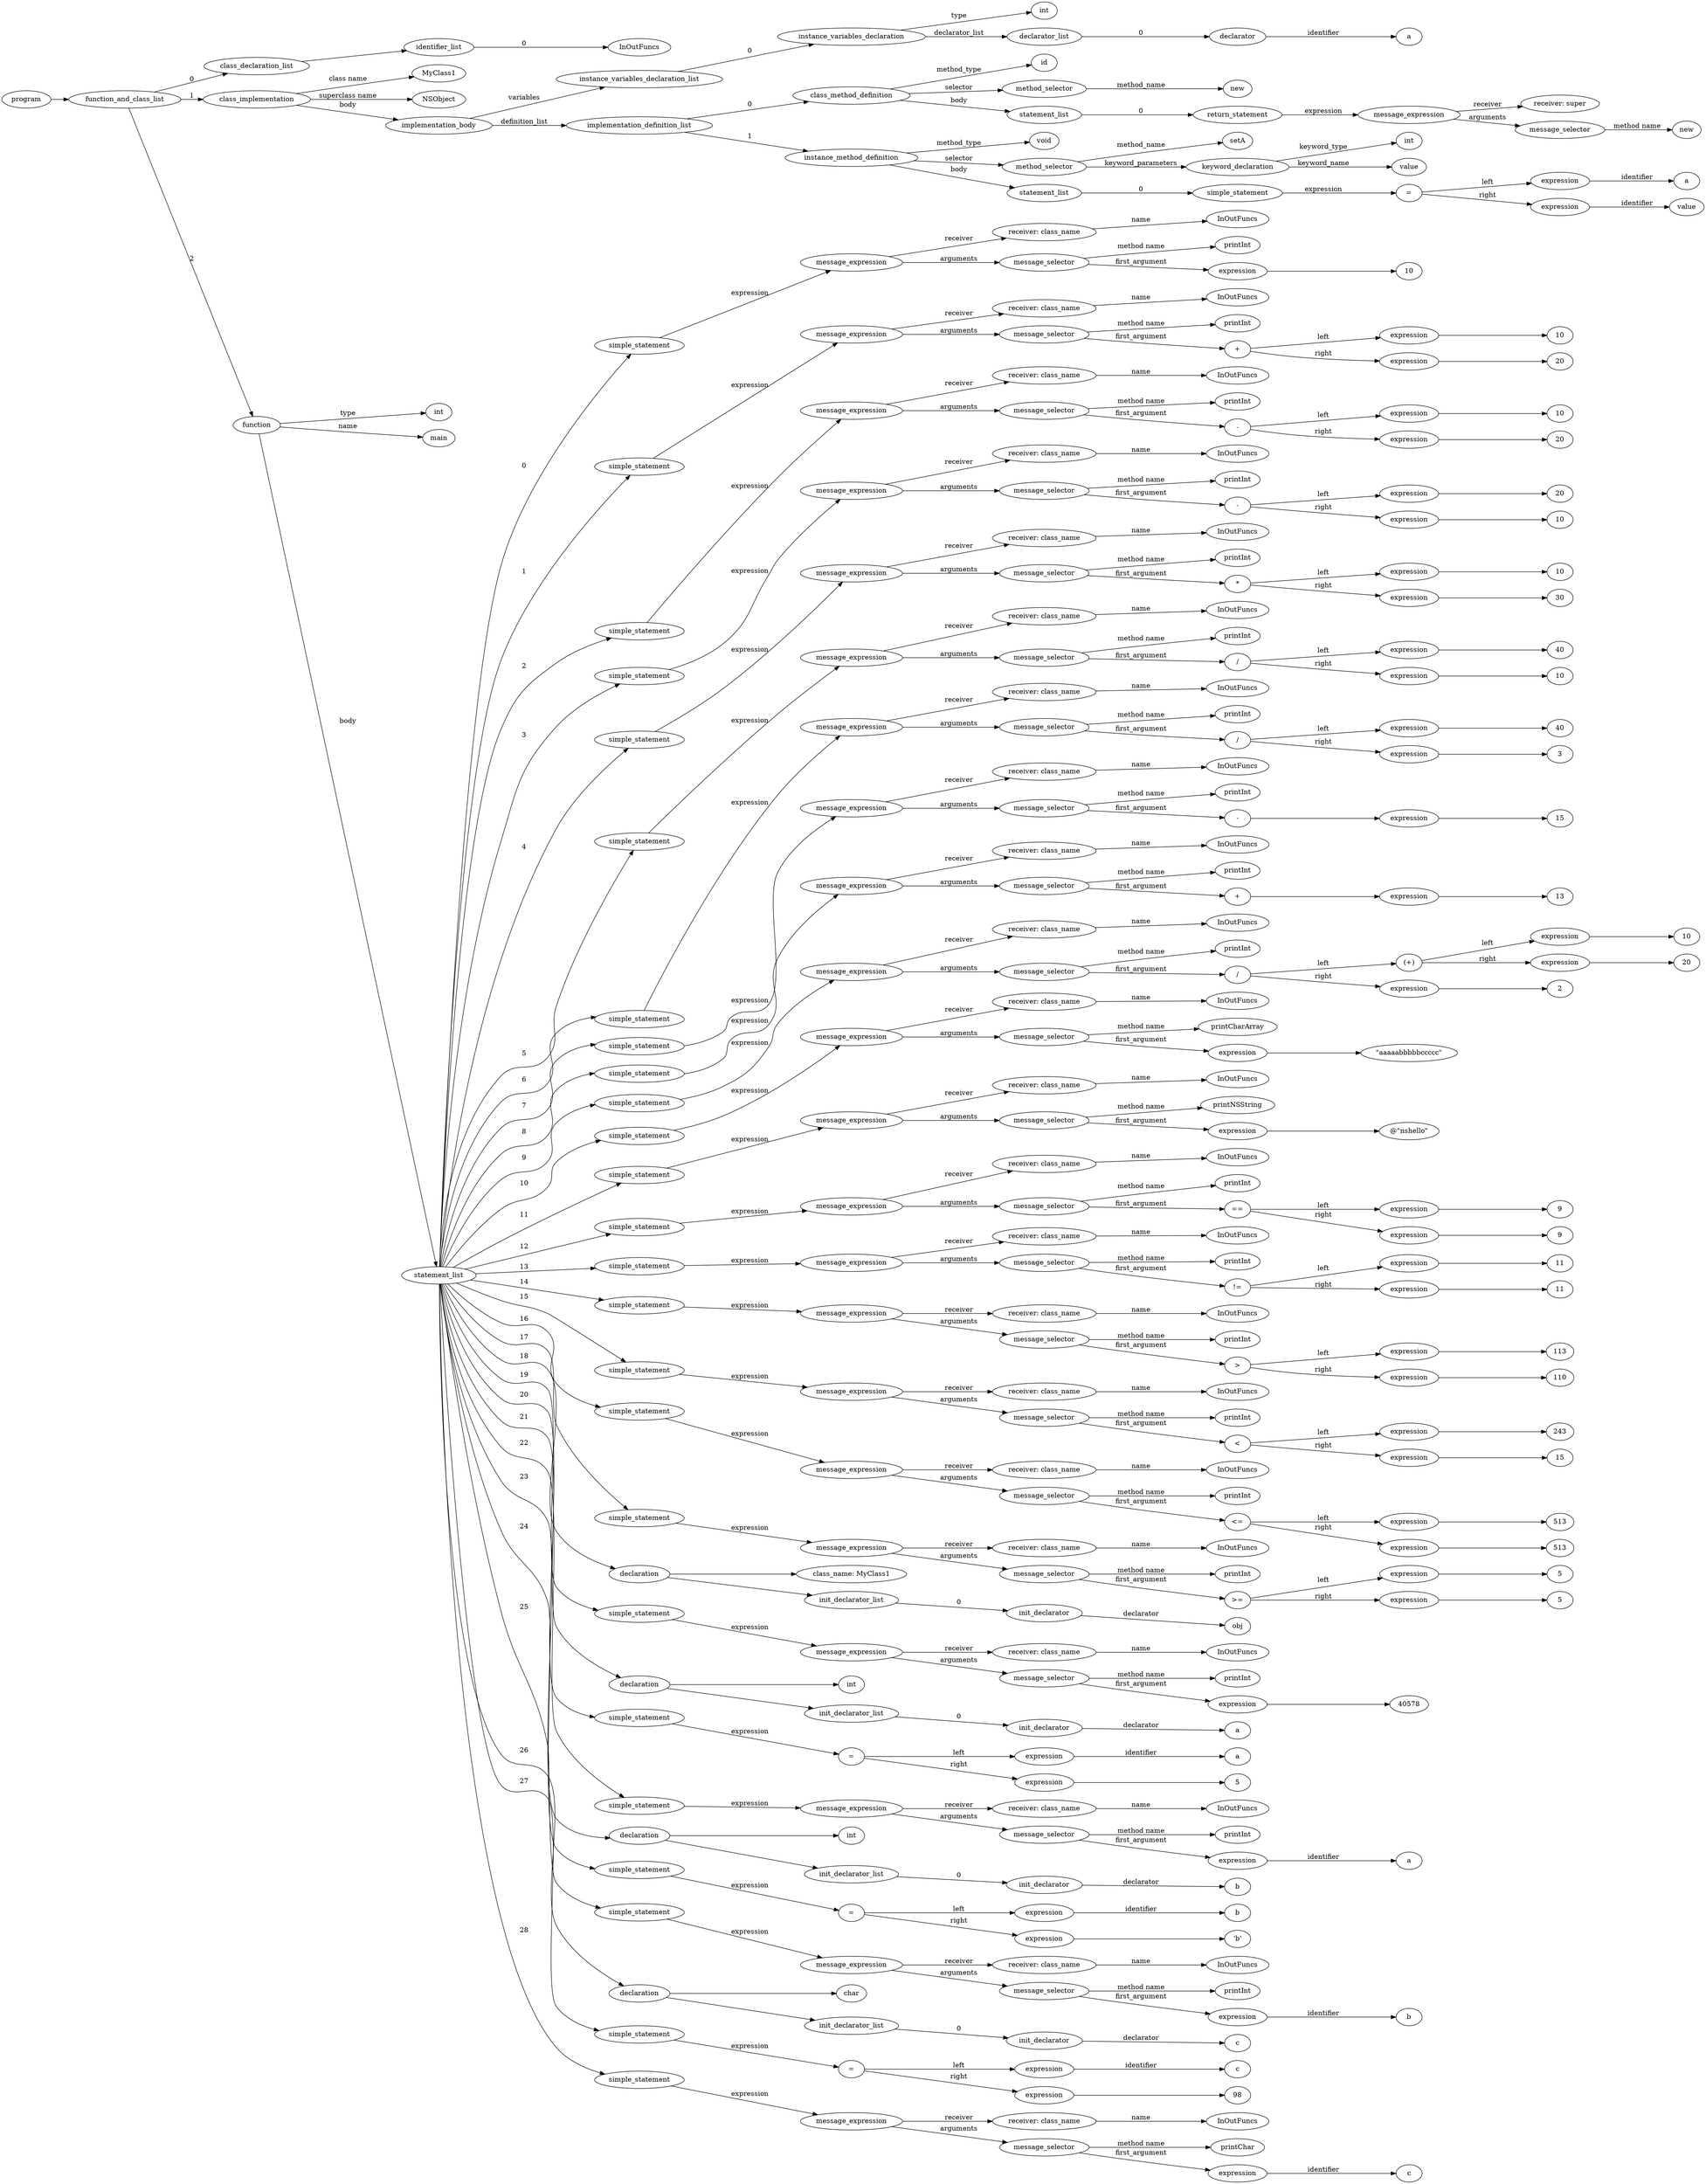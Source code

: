digraph ObjectiveC { rankdir="LR";
236[label="program"];
236->2;
2[label="function_and_class_list"];
2->1[label="0"];
1[label="class_declaration_list"];
1->0;
0[label="identifier_list"];
0.0 [label="InOutFuncs"];
0->0.0 [label="0"];
2->28[label="1"];
28[label="class_implementation"];
28.1 [label="MyClass1"];
28->28.1 [label="class name"];
28.2 [label="NSObject"];
28->28.2 [label="superclass name"];
28->27[label="body"];
27[label="implementation_body"];
27->7[label="variables"];
7[label="instance_variables_declaration_list"];
7->6[label="0"];
6[label="instance_variables_declaration"];
6->3[label="type"];
3[label="int"];
6->5[label="declarator_list"];
5[label="declarator_list"];
5->4[label="0"];
4[label="declarator"];
4.1 [label="a"];
4->4.1[label="identifier"];
27->16[label="definition_list"];
16[label="implementation_definition_list"];
16->15[label="0"];
15[label="class_method_definition"];
15->8[label="method_type"];
8[label="id"];
15->9[label="selector"];
9[label="method_selector"];
9->9.1 [label="method_name"];
9.1 [label="new"];
15->14[label="body"];
14[label="statement_list"];
14->13[label="0"];
13[label="return_statement"];
13->12[label="expression"];
12[label="expression"];
12[label="message_expression"];
12->10[label="receiver"];
10[label="receiver: super"];
12->11[label="arguments"];
11[label="message_selector"];
11.1 [label="new"];
11->11.1 [label="method name"]; 
16->26[label="1"];
26[label="instance_method_definition"];
26->25[label="method_type"];
25[label="void"];
26->19[label="selector"];
19[label="method_selector"];
19->19.1 [label="method_name"];
19.1 [label="setA"];
19->18[label="keyword_parameters"];
18[label="keyword_declaration"];
18->17[label="keyword_type"];
17[label="int"];
18->18.2 [label="keyword_name"];
18.2 [label="value"];
26->24[label="body"];
24[label="statement_list"];
24->23[label="0"];
23[label="simple_statement"];
23->22[label="expression"];
22[label="expression"];
22[label="="];
22->20[label="left"];
20[label="expression"];
20->20.1 [label="identifier"];20.1[label="a"];
22->21[label="right"];
21[label="expression"];
21->21.1 [label="identifier"];21.1[label="value"];
2->235[label="2"];
235[label="function"];
235->29[label="type"];
29[label="int"];
235->235.1 [label="name"];
235.1 [label="main"];
235->36[label="body"];
36[label="statement_list"];
36->35[label="0"];
35[label="simple_statement"];
35->34[label="expression"];
34[label="expression"];
34[label="message_expression"];
34->30[label="receiver"];
30[label="receiver: class_name"];
30.1 [label="InOutFuncs"];
30->30.1 [label="name"];
34->33[label="arguments"];
33[label="message_selector"];
33.1 [label="printInt"];
33->33.1 [label="method name"]; 
33->32[label="first_argument"];
32[label="expression"];
32->31;
31[label="10"];
36->45[label="1"];
45[label="simple_statement"];
45->44[label="expression"];
44[label="expression"];
44[label="message_expression"];
44->37[label="receiver"];
37[label="receiver: class_name"];
37.1 [label="InOutFuncs"];
37->37.1 [label="name"];
44->43[label="arguments"];
43[label="message_selector"];
43.1 [label="printInt"];
43->43.1 [label="method name"]; 
43->42[label="first_argument"];
42[label="expression"];
42[label="+"];
42->39[label="left"];
39[label="expression"];
39->38;
38[label="10"];
42->41[label="right"];
41[label="expression"];
41->40;
40[label="20"];
36->54[label="2"];
54[label="simple_statement"];
54->53[label="expression"];
53[label="expression"];
53[label="message_expression"];
53->46[label="receiver"];
46[label="receiver: class_name"];
46.1 [label="InOutFuncs"];
46->46.1 [label="name"];
53->52[label="arguments"];
52[label="message_selector"];
52.1 [label="printInt"];
52->52.1 [label="method name"]; 
52->51[label="first_argument"];
51[label="expression"];
51[label="-"];
51->48[label="left"];
48[label="expression"];
48->47;
47[label="10"];
51->50[label="right"];
50[label="expression"];
50->49;
49[label="20"];
36->63[label="3"];
63[label="simple_statement"];
63->62[label="expression"];
62[label="expression"];
62[label="message_expression"];
62->55[label="receiver"];
55[label="receiver: class_name"];
55.1 [label="InOutFuncs"];
55->55.1 [label="name"];
62->61[label="arguments"];
61[label="message_selector"];
61.1 [label="printInt"];
61->61.1 [label="method name"]; 
61->60[label="first_argument"];
60[label="expression"];
60[label="-"];
60->57[label="left"];
57[label="expression"];
57->56;
56[label="20"];
60->59[label="right"];
59[label="expression"];
59->58;
58[label="10"];
36->72[label="4"];
72[label="simple_statement"];
72->71[label="expression"];
71[label="expression"];
71[label="message_expression"];
71->64[label="receiver"];
64[label="receiver: class_name"];
64.1 [label="InOutFuncs"];
64->64.1 [label="name"];
71->70[label="arguments"];
70[label="message_selector"];
70.1 [label="printInt"];
70->70.1 [label="method name"]; 
70->69[label="first_argument"];
69[label="expression"];
69[label="*"];
69->66[label="left"];
66[label="expression"];
66->65;
65[label="10"];
69->68[label="right"];
68[label="expression"];
68->67;
67[label="30"];
36->81[label="5"];
81[label="simple_statement"];
81->80[label="expression"];
80[label="expression"];
80[label="message_expression"];
80->73[label="receiver"];
73[label="receiver: class_name"];
73.1 [label="InOutFuncs"];
73->73.1 [label="name"];
80->79[label="arguments"];
79[label="message_selector"];
79.1 [label="printInt"];
79->79.1 [label="method name"]; 
79->78[label="first_argument"];
78[label="expression"];
78[label="/"];
78->75[label="left"];
75[label="expression"];
75->74;
74[label="40"];
78->77[label="right"];
77[label="expression"];
77->76;
76[label="10"];
36->90[label="6"];
90[label="simple_statement"];
90->89[label="expression"];
89[label="expression"];
89[label="message_expression"];
89->82[label="receiver"];
82[label="receiver: class_name"];
82.1 [label="InOutFuncs"];
82->82.1 [label="name"];
89->88[label="arguments"];
88[label="message_selector"];
88.1 [label="printInt"];
88->88.1 [label="method name"]; 
88->87[label="first_argument"];
87[label="expression"];
87[label="/"];
87->84[label="left"];
84[label="expression"];
84->83;
83[label="40"];
87->86[label="right"];
86[label="expression"];
86->85;
85[label="3"];
36->97[label="7"];
97[label="simple_statement"];
97->96[label="expression"];
96[label="expression"];
96[label="message_expression"];
96->91[label="receiver"];
91[label="receiver: class_name"];
91.1 [label="InOutFuncs"];
91->91.1 [label="name"];
96->95[label="arguments"];
95[label="message_selector"];
95.1 [label="printInt"];
95->95.1 [label="method name"]; 
95->94[label="first_argument"];
94[label="expression"];
94[label="-"];
94->93;
93[label="expression"];
93->92;
92[label="15"];
36->104[label="8"];
104[label="simple_statement"];
104->103[label="expression"];
103[label="expression"];
103[label="message_expression"];
103->98[label="receiver"];
98[label="receiver: class_name"];
98.1 [label="InOutFuncs"];
98->98.1 [label="name"];
103->102[label="arguments"];
102[label="message_selector"];
102.1 [label="printInt"];
102->102.1 [label="method name"]; 
102->101[label="first_argument"];
101[label="expression"];
101[label="+"];
101->100;
100[label="expression"];
100->99;
99[label="13"];
36->116[label="9"];
116[label="simple_statement"];
116->115[label="expression"];
115[label="expression"];
115[label="message_expression"];
115->105[label="receiver"];
105[label="receiver: class_name"];
105.1 [label="InOutFuncs"];
105->105.1 [label="name"];
115->114[label="arguments"];
114[label="message_selector"];
114.1 [label="printInt"];
114->114.1 [label="method name"]; 
114->113[label="first_argument"];
113[label="expression"];
113[label="/"];
113->110[label="left"];
110[label="(expression)"];
110[label="(+)"];
110->107[label="left"];
107[label="expression"];
107->106;
106[label="10"];
110->109[label="right"];
109[label="expression"];
109->108;
108[label="20"];
113->112[label="right"];
112[label="expression"];
112->111;
111[label="2"];
36->122[label="10"];
122[label="simple_statement"];
122->121[label="expression"];
121[label="expression"];
121[label="message_expression"];
121->117[label="receiver"];
117[label="receiver: class_name"];
117.1 [label="InOutFuncs"];
117->117.1 [label="name"];
121->120[label="arguments"];
120[label="message_selector"];
120.1 [label="printCharArray"];
120->120.1 [label="method name"]; 
120->119[label="first_argument"];
119[label="expression"];
119->118;
118[label=<"aaaaabbbbbccccc">];
36->128[label="11"];
128[label="simple_statement"];
128->127[label="expression"];
127[label="expression"];
127[label="message_expression"];
127->123[label="receiver"];
123[label="receiver: class_name"];
123.1 [label="InOutFuncs"];
123->123.1 [label="name"];
127->126[label="arguments"];
126[label="message_selector"];
126.1 [label="printNSString"];
126->126.1 [label="method name"]; 
126->125[label="first_argument"];
125[label="expression"];
125->124;
124[label=<@"nshello">];
36->137[label="12"];
137[label="simple_statement"];
137->136[label="expression"];
136[label="expression"];
136[label="message_expression"];
136->129[label="receiver"];
129[label="receiver: class_name"];
129.1 [label="InOutFuncs"];
129->129.1 [label="name"];
136->135[label="arguments"];
135[label="message_selector"];
135.1 [label="printInt"];
135->135.1 [label="method name"]; 
135->134[label="first_argument"];
134[label="expression"];
134[label="=="];
134->131[label="left"];
131[label="expression"];
131->130;
130[label="9"];
134->133[label="right"];
133[label="expression"];
133->132;
132[label="9"];
36->146[label="13"];
146[label="simple_statement"];
146->145[label="expression"];
145[label="expression"];
145[label="message_expression"];
145->138[label="receiver"];
138[label="receiver: class_name"];
138.1 [label="InOutFuncs"];
138->138.1 [label="name"];
145->144[label="arguments"];
144[label="message_selector"];
144.1 [label="printInt"];
144->144.1 [label="method name"]; 
144->143[label="first_argument"];
143[label="expression"];
143[label="!="];
143->140[label="left"];
140[label="expression"];
140->139;
139[label="11"];
143->142[label="right"];
142[label="expression"];
142->141;
141[label="11"];
36->155[label="14"];
155[label="simple_statement"];
155->154[label="expression"];
154[label="expression"];
154[label="message_expression"];
154->147[label="receiver"];
147[label="receiver: class_name"];
147.1 [label="InOutFuncs"];
147->147.1 [label="name"];
154->153[label="arguments"];
153[label="message_selector"];
153.1 [label="printInt"];
153->153.1 [label="method name"]; 
153->152[label="first_argument"];
152[label="expression"];
152[label=">"];
152->149[label="left"];
149[label="expression"];
149->148;
148[label="113"];
152->151[label="right"];
151[label="expression"];
151->150;
150[label="110"];
36->164[label="15"];
164[label="simple_statement"];
164->163[label="expression"];
163[label="expression"];
163[label="message_expression"];
163->156[label="receiver"];
156[label="receiver: class_name"];
156.1 [label="InOutFuncs"];
156->156.1 [label="name"];
163->162[label="arguments"];
162[label="message_selector"];
162.1 [label="printInt"];
162->162.1 [label="method name"]; 
162->161[label="first_argument"];
161[label="expression"];
161[label="<"];
161->158[label="left"];
158[label="expression"];
158->157;
157[label="243"];
161->160[label="right"];
160[label="expression"];
160->159;
159[label="15"];
36->173[label="16"];
173[label="simple_statement"];
173->172[label="expression"];
172[label="expression"];
172[label="message_expression"];
172->165[label="receiver"];
165[label="receiver: class_name"];
165.1 [label="InOutFuncs"];
165->165.1 [label="name"];
172->171[label="arguments"];
171[label="message_selector"];
171.1 [label="printInt"];
171->171.1 [label="method name"]; 
171->170[label="first_argument"];
170[label="expression"];
170[label="<="];
170->167[label="left"];
167[label="expression"];
167->166;
166[label="513"];
170->169[label="right"];
169[label="expression"];
169->168;
168[label="513"];
36->182[label="17"];
182[label="simple_statement"];
182->181[label="expression"];
181[label="expression"];
181[label="message_expression"];
181->174[label="receiver"];
174[label="receiver: class_name"];
174.1 [label="InOutFuncs"];
174->174.1 [label="name"];
181->180[label="arguments"];
180[label="message_selector"];
180.1 [label="printInt"];
180->180.1 [label="method name"]; 
180->179[label="first_argument"];
179[label="expression"];
179[label=">="];
179->176[label="left"];
176[label="expression"];
176->175;
175[label="5"];
179->178[label="right"];
178[label="expression"];
178->177;
177[label="5"];
36->186[label="18"];
186[label="declaration"];
186->185;
185[label="class_name: MyClass1"];
186->184;
184[label="init_declarator_list"];
184->183[label="0"];
183[label="init_declarator"];
183.1 [label="obj"];
183->183.1[label="declarator"];
36->192[label="19"];
192[label="simple_statement"];
192->191[label="expression"];
191[label="expression"];
191[label="message_expression"];
191->187[label="receiver"];
187[label="receiver: class_name"];
187.1 [label="InOutFuncs"];
187->187.1 [label="name"];
191->190[label="arguments"];
190[label="message_selector"];
190.1 [label="printInt"];
190->190.1 [label="method name"]; 
190->189[label="first_argument"];
189[label="expression"];
189->188;
188[label="40578"];
36->196[label="20"];
196[label="declaration"];
196->193;
193[label="int"];
196->195;
195[label="init_declarator_list"];
195->194[label="0"];
194[label="init_declarator"];
194.1 [label="a"];
194->194.1[label="declarator"];
36->201[label="21"];
201[label="simple_statement"];
201->200[label="expression"];
200[label="expression"];
200[label="="];
200->197[label="left"];
197[label="expression"];
197->197.1 [label="identifier"];197.1[label="a"];
200->199[label="right"];
199[label="expression"];
199->198;
198[label="5"];
36->206[label="22"];
206[label="simple_statement"];
206->205[label="expression"];
205[label="expression"];
205[label="message_expression"];
205->202[label="receiver"];
202[label="receiver: class_name"];
202.1 [label="InOutFuncs"];
202->202.1 [label="name"];
205->204[label="arguments"];
204[label="message_selector"];
204.1 [label="printInt"];
204->204.1 [label="method name"]; 
204->203[label="first_argument"];
203[label="expression"];
203->203.1 [label="identifier"];203.1[label="a"];
36->210[label="23"];
210[label="declaration"];
210->207;
207[label="int"];
210->209;
209[label="init_declarator_list"];
209->208[label="0"];
208[label="init_declarator"];
208.1 [label="b"];
208->208.1[label="declarator"];
36->215[label="24"];
215[label="simple_statement"];
215->214[label="expression"];
214[label="expression"];
214[label="="];
214->211[label="left"];
211[label="expression"];
211->211.1 [label="identifier"];211.1[label="b"];
214->213[label="right"];
213[label="expression"];
213->212;
212[label=<'b'>];
36->220[label="25"];
220[label="simple_statement"];
220->219[label="expression"];
219[label="expression"];
219[label="message_expression"];
219->216[label="receiver"];
216[label="receiver: class_name"];
216.1 [label="InOutFuncs"];
216->216.1 [label="name"];
219->218[label="arguments"];
218[label="message_selector"];
218.1 [label="printInt"];
218->218.1 [label="method name"]; 
218->217[label="first_argument"];
217[label="expression"];
217->217.1 [label="identifier"];217.1[label="b"];
36->224[label="26"];
224[label="declaration"];
224->221;
221[label="char"];
224->223;
223[label="init_declarator_list"];
223->222[label="0"];
222[label="init_declarator"];
222.1 [label="c"];
222->222.1[label="declarator"];
36->229[label="27"];
229[label="simple_statement"];
229->228[label="expression"];
228[label="expression"];
228[label="="];
228->225[label="left"];
225[label="expression"];
225->225.1 [label="identifier"];225.1[label="c"];
228->227[label="right"];
227[label="expression"];
227->226;
226[label="98"];
36->234[label="28"];
234[label="simple_statement"];
234->233[label="expression"];
233[label="expression"];
233[label="message_expression"];
233->230[label="receiver"];
230[label="receiver: class_name"];
230.1 [label="InOutFuncs"];
230->230.1 [label="name"];
233->232[label="arguments"];
232[label="message_selector"];
232.1 [label="printChar"];
232->232.1 [label="method name"]; 
232->231[label="first_argument"];
231[label="expression"];
231->231.1 [label="identifier"];231.1[label="c"];
}
